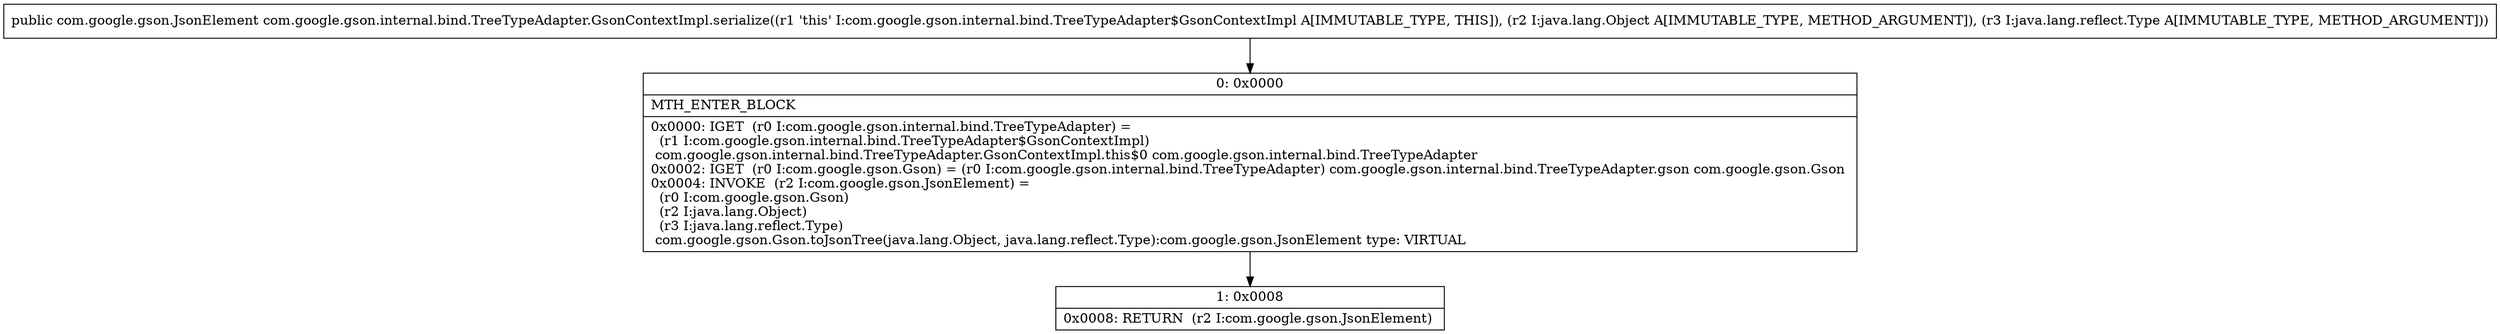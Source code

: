 digraph "CFG forcom.google.gson.internal.bind.TreeTypeAdapter.GsonContextImpl.serialize(Ljava\/lang\/Object;Ljava\/lang\/reflect\/Type;)Lcom\/google\/gson\/JsonElement;" {
Node_0 [shape=record,label="{0\:\ 0x0000|MTH_ENTER_BLOCK\l|0x0000: IGET  (r0 I:com.google.gson.internal.bind.TreeTypeAdapter) = \l  (r1 I:com.google.gson.internal.bind.TreeTypeAdapter$GsonContextImpl)\l com.google.gson.internal.bind.TreeTypeAdapter.GsonContextImpl.this$0 com.google.gson.internal.bind.TreeTypeAdapter \l0x0002: IGET  (r0 I:com.google.gson.Gson) = (r0 I:com.google.gson.internal.bind.TreeTypeAdapter) com.google.gson.internal.bind.TreeTypeAdapter.gson com.google.gson.Gson \l0x0004: INVOKE  (r2 I:com.google.gson.JsonElement) = \l  (r0 I:com.google.gson.Gson)\l  (r2 I:java.lang.Object)\l  (r3 I:java.lang.reflect.Type)\l com.google.gson.Gson.toJsonTree(java.lang.Object, java.lang.reflect.Type):com.google.gson.JsonElement type: VIRTUAL \l}"];
Node_1 [shape=record,label="{1\:\ 0x0008|0x0008: RETURN  (r2 I:com.google.gson.JsonElement) \l}"];
MethodNode[shape=record,label="{public com.google.gson.JsonElement com.google.gson.internal.bind.TreeTypeAdapter.GsonContextImpl.serialize((r1 'this' I:com.google.gson.internal.bind.TreeTypeAdapter$GsonContextImpl A[IMMUTABLE_TYPE, THIS]), (r2 I:java.lang.Object A[IMMUTABLE_TYPE, METHOD_ARGUMENT]), (r3 I:java.lang.reflect.Type A[IMMUTABLE_TYPE, METHOD_ARGUMENT])) }"];
MethodNode -> Node_0;
Node_0 -> Node_1;
}

